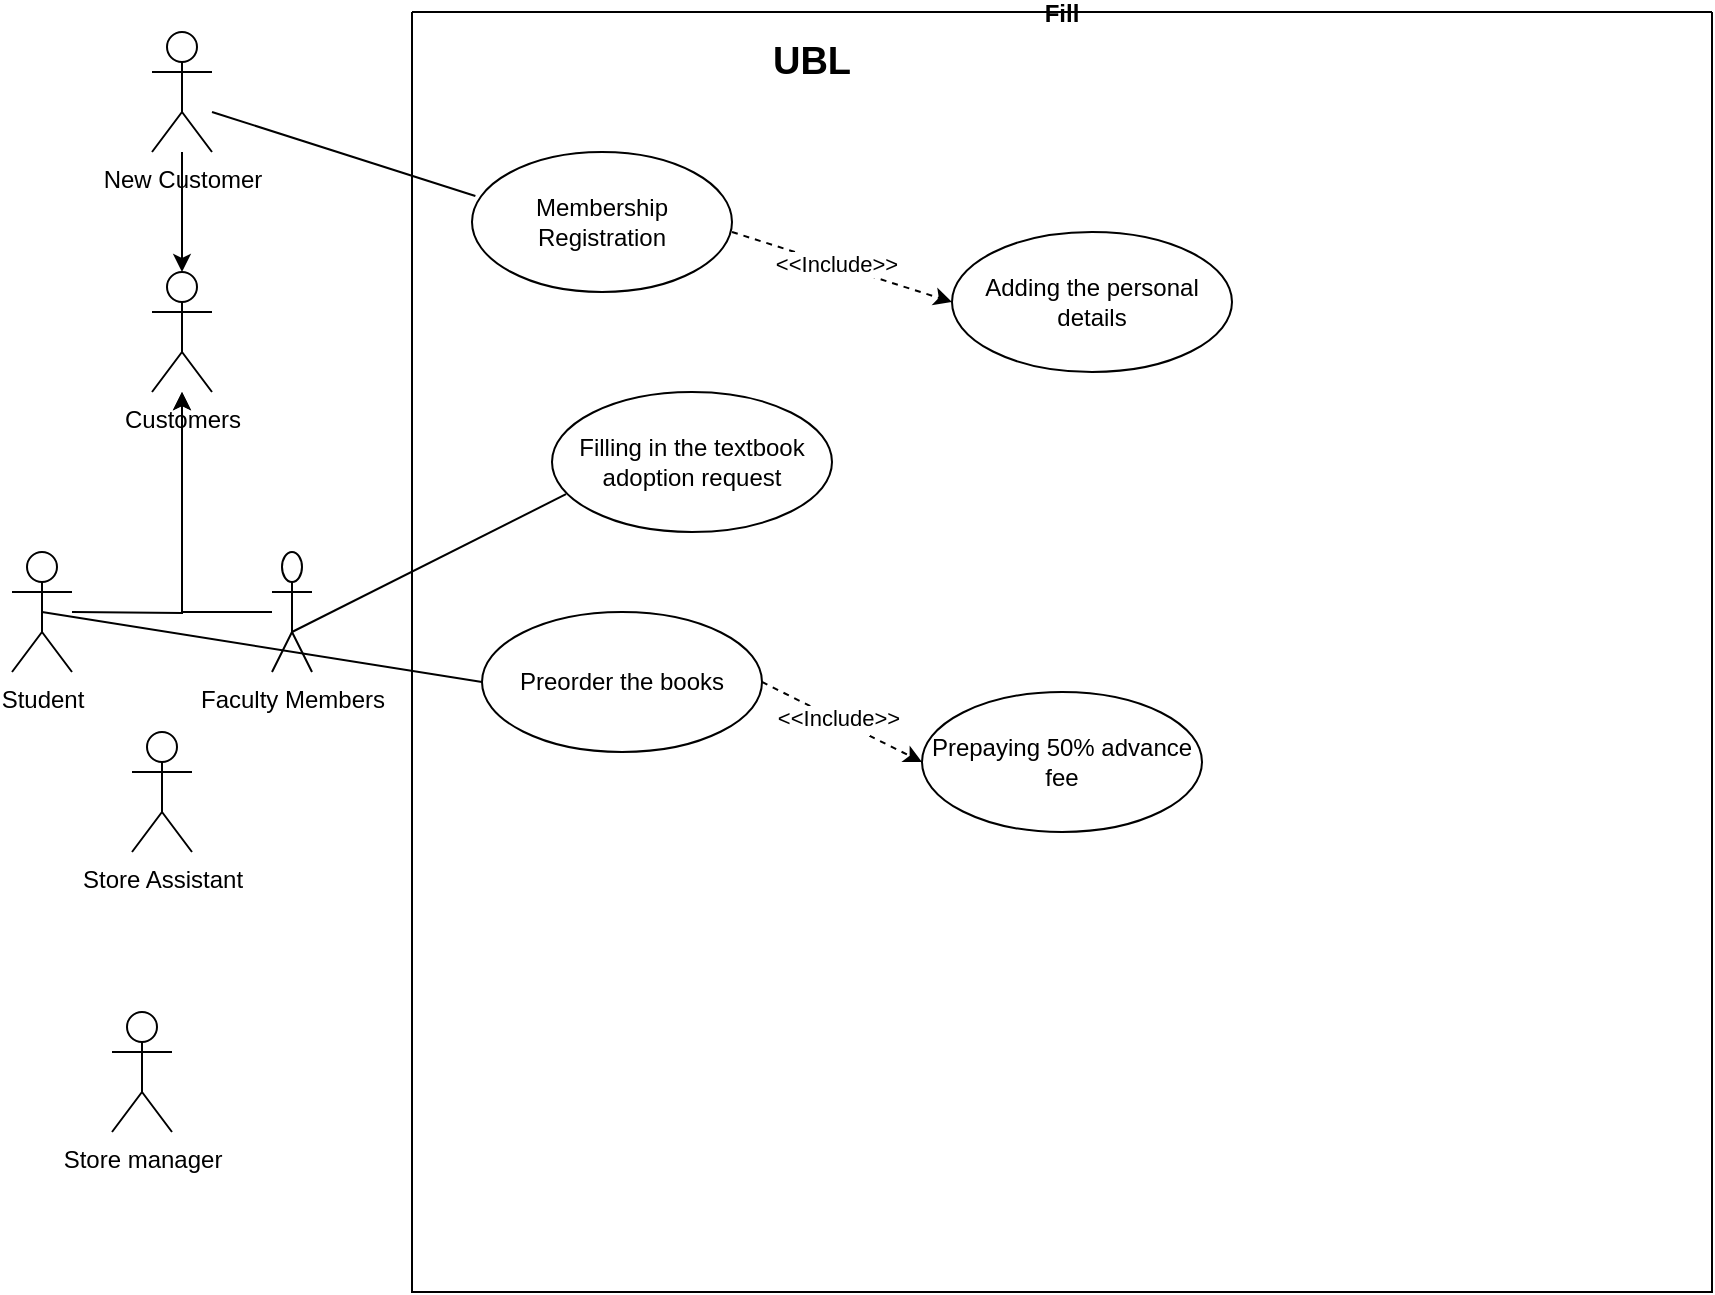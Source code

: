 <mxfile version="26.0.11">
  <diagram name="Page-1" id="iPzi8OFQoKdCEgc0ulGP">
    <mxGraphModel dx="614" dy="810" grid="1" gridSize="10" guides="1" tooltips="1" connect="1" arrows="1" fold="1" page="1" pageScale="1" pageWidth="850" pageHeight="1100" math="0" shadow="0">
      <root>
        <mxCell id="0" />
        <mxCell id="1" parent="0" />
        <mxCell id="dvqzMWSoMtfo2e3I9cfD-1" value="Fill" style="swimlane;startSize=0;" vertex="1" parent="1">
          <mxGeometry x="250" y="70" width="650" height="640" as="geometry" />
        </mxCell>
        <mxCell id="dvqzMWSoMtfo2e3I9cfD-2" value="UBL" style="text;html=1;align=center;verticalAlign=middle;whiteSpace=wrap;rounded=0;fontStyle=1;fontSize=19;" vertex="1" parent="dvqzMWSoMtfo2e3I9cfD-1">
          <mxGeometry x="170" y="10" width="60" height="30" as="geometry" />
        </mxCell>
        <mxCell id="dvqzMWSoMtfo2e3I9cfD-17" value="Membership Registration" style="ellipse;whiteSpace=wrap;html=1;" vertex="1" parent="dvqzMWSoMtfo2e3I9cfD-1">
          <mxGeometry x="30" y="70" width="130" height="70" as="geometry" />
        </mxCell>
        <mxCell id="dvqzMWSoMtfo2e3I9cfD-18" value="Adding the personal details" style="ellipse;whiteSpace=wrap;html=1;" vertex="1" parent="dvqzMWSoMtfo2e3I9cfD-1">
          <mxGeometry x="270" y="110" width="140" height="70" as="geometry" />
        </mxCell>
        <mxCell id="dvqzMWSoMtfo2e3I9cfD-26" value="" style="endArrow=classic;html=1;rounded=0;entryX=0;entryY=0.5;entryDx=0;entryDy=0;dashed=1;" edge="1" parent="dvqzMWSoMtfo2e3I9cfD-1" target="dvqzMWSoMtfo2e3I9cfD-18">
          <mxGeometry relative="1" as="geometry">
            <mxPoint x="160" y="110" as="sourcePoint" />
            <mxPoint x="260" y="110" as="targetPoint" />
          </mxGeometry>
        </mxCell>
        <mxCell id="dvqzMWSoMtfo2e3I9cfD-27" value="Label" style="edgeLabel;resizable=0;html=1;;align=center;verticalAlign=middle;" connectable="0" vertex="1" parent="dvqzMWSoMtfo2e3I9cfD-26">
          <mxGeometry relative="1" as="geometry" />
        </mxCell>
        <mxCell id="dvqzMWSoMtfo2e3I9cfD-28" value="&amp;lt;&amp;lt;Include&amp;gt;&amp;gt;" style="edgeLabel;html=1;align=center;verticalAlign=middle;resizable=0;points=[];" vertex="1" connectable="0" parent="dvqzMWSoMtfo2e3I9cfD-26">
          <mxGeometry x="-0.064" y="1" relative="1" as="geometry">
            <mxPoint as="offset" />
          </mxGeometry>
        </mxCell>
        <mxCell id="dvqzMWSoMtfo2e3I9cfD-31" value="Preorder the books" style="ellipse;whiteSpace=wrap;html=1;" vertex="1" parent="dvqzMWSoMtfo2e3I9cfD-1">
          <mxGeometry x="35" y="300" width="140" height="70" as="geometry" />
        </mxCell>
        <mxCell id="dvqzMWSoMtfo2e3I9cfD-33" value="Filling in the textbook adoption request" style="ellipse;whiteSpace=wrap;html=1;" vertex="1" parent="dvqzMWSoMtfo2e3I9cfD-1">
          <mxGeometry x="70" y="190" width="140" height="70" as="geometry" />
        </mxCell>
        <mxCell id="dvqzMWSoMtfo2e3I9cfD-39" value="Prepaying 50% advance fee" style="ellipse;whiteSpace=wrap;html=1;" vertex="1" parent="dvqzMWSoMtfo2e3I9cfD-1">
          <mxGeometry x="255" y="340" width="140" height="70" as="geometry" />
        </mxCell>
        <mxCell id="dvqzMWSoMtfo2e3I9cfD-40" value="" style="endArrow=classic;html=1;rounded=0;entryX=0;entryY=0.5;entryDx=0;entryDy=0;dashed=1;exitX=1;exitY=0.5;exitDx=0;exitDy=0;" edge="1" parent="dvqzMWSoMtfo2e3I9cfD-1" source="dvqzMWSoMtfo2e3I9cfD-31" target="dvqzMWSoMtfo2e3I9cfD-39">
          <mxGeometry relative="1" as="geometry">
            <mxPoint x="170" y="120" as="sourcePoint" />
            <mxPoint x="280" y="155" as="targetPoint" />
          </mxGeometry>
        </mxCell>
        <mxCell id="dvqzMWSoMtfo2e3I9cfD-41" value="Label" style="edgeLabel;resizable=0;html=1;;align=center;verticalAlign=middle;" connectable="0" vertex="1" parent="dvqzMWSoMtfo2e3I9cfD-40">
          <mxGeometry relative="1" as="geometry" />
        </mxCell>
        <mxCell id="dvqzMWSoMtfo2e3I9cfD-42" value="&amp;lt;&amp;lt;Include&amp;gt;&amp;gt;" style="edgeLabel;html=1;align=center;verticalAlign=middle;resizable=0;points=[];" vertex="1" connectable="0" parent="dvqzMWSoMtfo2e3I9cfD-40">
          <mxGeometry x="-0.064" y="1" relative="1" as="geometry">
            <mxPoint as="offset" />
          </mxGeometry>
        </mxCell>
        <mxCell id="dvqzMWSoMtfo2e3I9cfD-4" value="Customers" style="shape=umlActor;verticalLabelPosition=bottom;verticalAlign=top;html=1;outlineConnect=0;" vertex="1" parent="1">
          <mxGeometry x="120" y="200" width="30" height="60" as="geometry" />
        </mxCell>
        <mxCell id="dvqzMWSoMtfo2e3I9cfD-11" value="" style="edgeStyle=orthogonalEdgeStyle;rounded=0;orthogonalLoop=1;jettySize=auto;html=1;" edge="1" parent="1" target="dvqzMWSoMtfo2e3I9cfD-4">
          <mxGeometry relative="1" as="geometry">
            <mxPoint x="80" y="370" as="sourcePoint" />
            <mxPoint x="65" y="260" as="targetPoint" />
          </mxGeometry>
        </mxCell>
        <mxCell id="dvqzMWSoMtfo2e3I9cfD-13" value="" style="edgeStyle=orthogonalEdgeStyle;rounded=0;orthogonalLoop=1;jettySize=auto;html=1;" edge="1" parent="1" source="dvqzMWSoMtfo2e3I9cfD-6" target="dvqzMWSoMtfo2e3I9cfD-4">
          <mxGeometry relative="1" as="geometry" />
        </mxCell>
        <mxCell id="dvqzMWSoMtfo2e3I9cfD-6" value="Faculty Members" style="shape=umlActor;verticalLabelPosition=bottom;verticalAlign=top;html=1;outlineConnect=0;" vertex="1" parent="1">
          <mxGeometry x="180" y="340" width="20" height="60" as="geometry" />
        </mxCell>
        <mxCell id="dvqzMWSoMtfo2e3I9cfD-7" value="Store Assistant" style="shape=umlActor;verticalLabelPosition=bottom;verticalAlign=top;html=1;outlineConnect=0;" vertex="1" parent="1">
          <mxGeometry x="110" y="430" width="30" height="60" as="geometry" />
        </mxCell>
        <mxCell id="dvqzMWSoMtfo2e3I9cfD-8" value="Store manager" style="shape=umlActor;verticalLabelPosition=bottom;verticalAlign=top;html=1;outlineConnect=0;" vertex="1" parent="1">
          <mxGeometry x="100" y="570" width="30" height="60" as="geometry" />
        </mxCell>
        <mxCell id="dvqzMWSoMtfo2e3I9cfD-21" value="Student" style="shape=umlActor;verticalLabelPosition=bottom;verticalAlign=top;html=1;" vertex="1" parent="1">
          <mxGeometry x="50" y="340" width="30" height="60" as="geometry" />
        </mxCell>
        <mxCell id="dvqzMWSoMtfo2e3I9cfD-23" value="" style="edgeStyle=orthogonalEdgeStyle;rounded=0;orthogonalLoop=1;jettySize=auto;html=1;" edge="1" parent="1" source="dvqzMWSoMtfo2e3I9cfD-22" target="dvqzMWSoMtfo2e3I9cfD-4">
          <mxGeometry relative="1" as="geometry" />
        </mxCell>
        <mxCell id="dvqzMWSoMtfo2e3I9cfD-22" value="New Customer" style="shape=umlActor;verticalLabelPosition=bottom;verticalAlign=top;html=1;outlineConnect=0;" vertex="1" parent="1">
          <mxGeometry x="120" y="80" width="30" height="60" as="geometry" />
        </mxCell>
        <mxCell id="dvqzMWSoMtfo2e3I9cfD-25" value="" style="endArrow=none;html=1;rounded=0;entryX=0.013;entryY=0.314;entryDx=0;entryDy=0;entryPerimeter=0;" edge="1" parent="1" target="dvqzMWSoMtfo2e3I9cfD-17">
          <mxGeometry width="50" height="50" relative="1" as="geometry">
            <mxPoint x="150" y="120" as="sourcePoint" />
            <mxPoint x="200" y="70" as="targetPoint" />
          </mxGeometry>
        </mxCell>
        <mxCell id="dvqzMWSoMtfo2e3I9cfD-35" value="" style="endArrow=none;html=1;rounded=0;entryX=0.05;entryY=0.73;entryDx=0;entryDy=0;entryPerimeter=0;" edge="1" parent="1" target="dvqzMWSoMtfo2e3I9cfD-33">
          <mxGeometry width="50" height="50" relative="1" as="geometry">
            <mxPoint x="190" y="380" as="sourcePoint" />
            <mxPoint x="240" y="330" as="targetPoint" />
          </mxGeometry>
        </mxCell>
        <mxCell id="dvqzMWSoMtfo2e3I9cfD-36" value="" style="endArrow=none;html=1;rounded=0;exitX=0;exitY=0.5;exitDx=0;exitDy=0;entryX=0.5;entryY=0.5;entryDx=0;entryDy=0;entryPerimeter=0;" edge="1" parent="1" source="dvqzMWSoMtfo2e3I9cfD-31" target="dvqzMWSoMtfo2e3I9cfD-21">
          <mxGeometry width="50" height="50" relative="1" as="geometry">
            <mxPoint x="290" y="380" as="sourcePoint" />
            <mxPoint x="340" y="330" as="targetPoint" />
          </mxGeometry>
        </mxCell>
      </root>
    </mxGraphModel>
  </diagram>
</mxfile>
